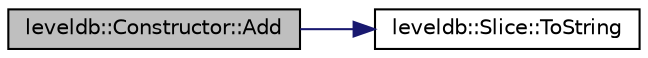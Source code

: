 digraph "leveldb::Constructor::Add"
{
  edge [fontname="Helvetica",fontsize="10",labelfontname="Helvetica",labelfontsize="10"];
  node [fontname="Helvetica",fontsize="10",shape=record];
  rankdir="LR";
  Node1 [label="leveldb::Constructor::Add",height=0.2,width=0.4,color="black", fillcolor="grey75", style="filled" fontcolor="black"];
  Node1 -> Node2 [color="midnightblue",fontsize="10",style="solid",fontname="Helvetica"];
  Node2 [label="leveldb::Slice::ToString",height=0.2,width=0.4,color="black", fillcolor="white", style="filled",URL="$classleveldb_1_1_slice.html#a2cdd9fb649105033fde510afc9416732"];
}
